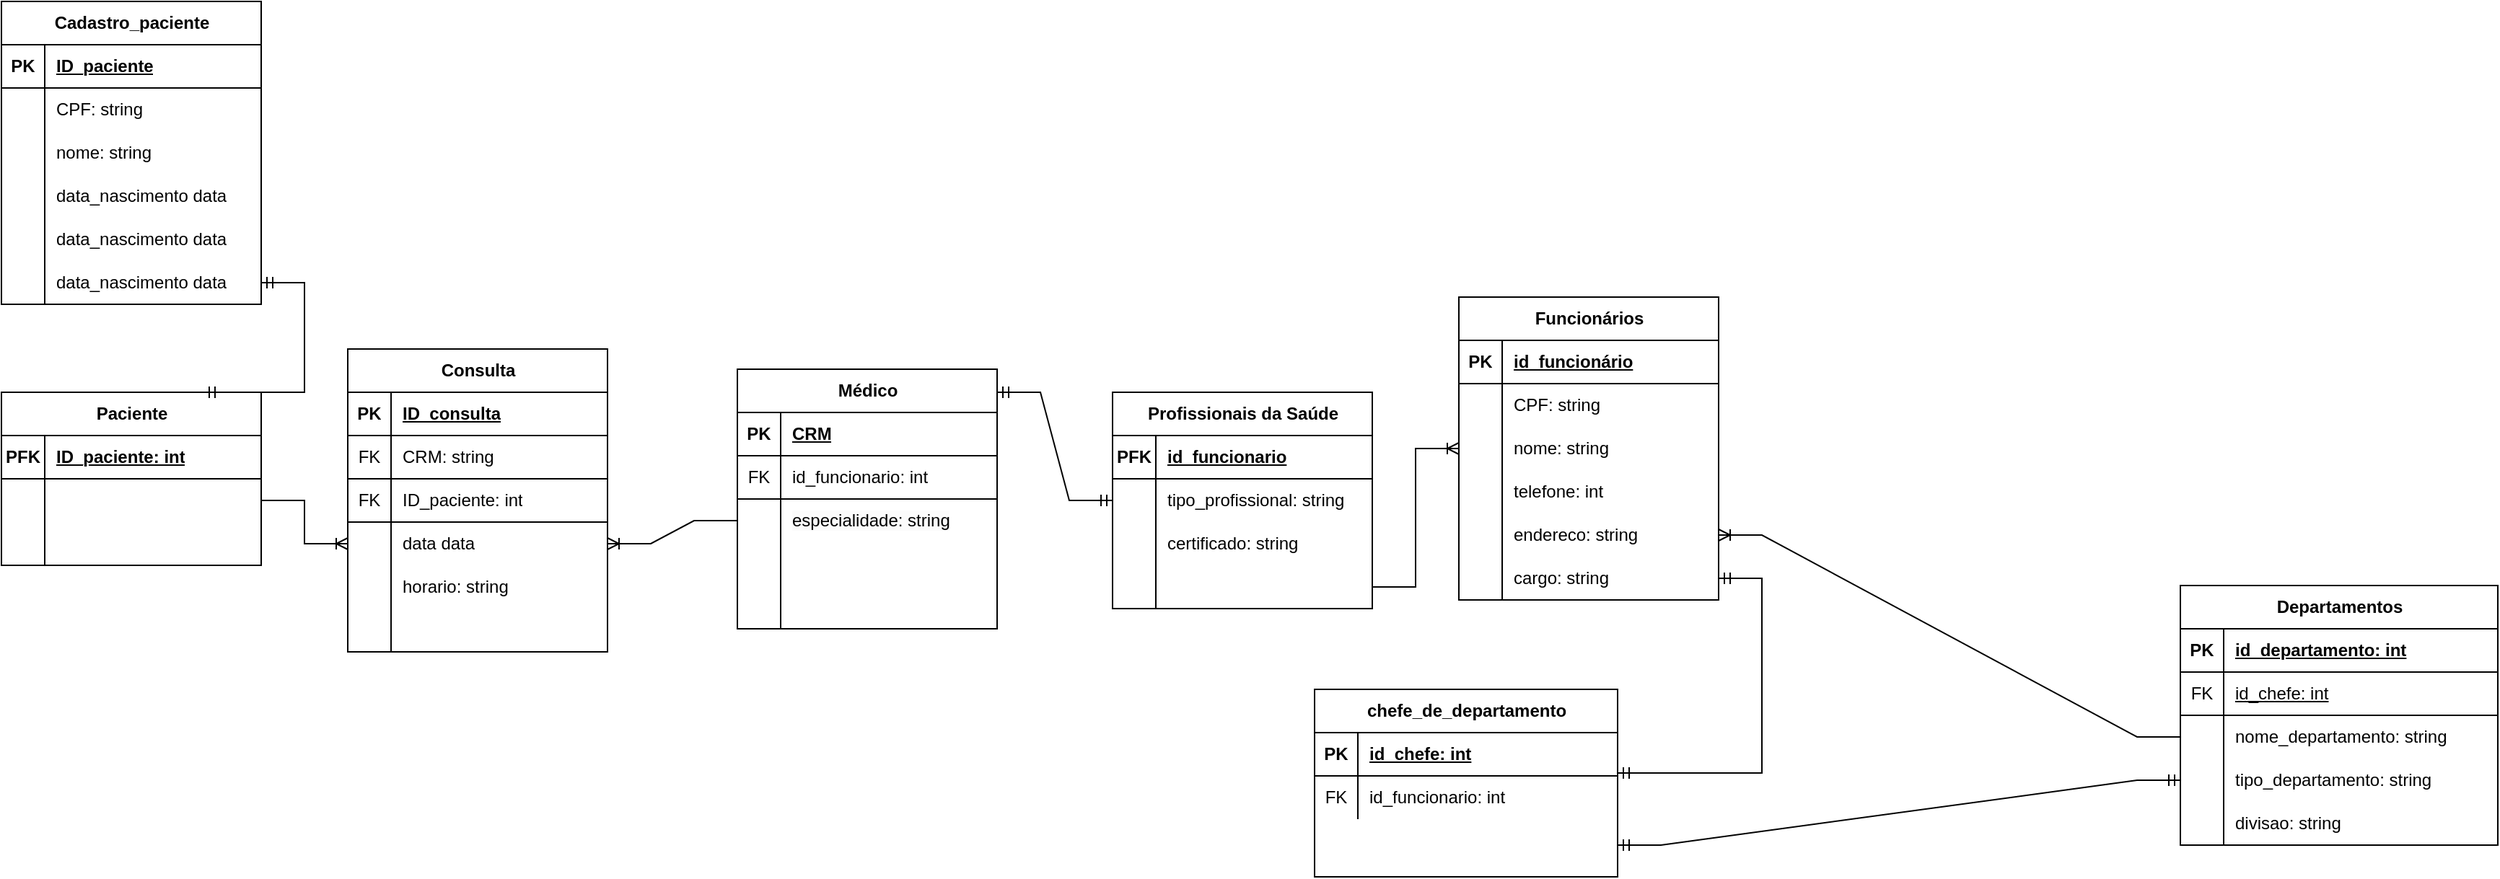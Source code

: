 <mxfile version="21.7.4" type="github">
  <diagram name="Página-1" id="7OFvZM1WlIS2IHxq6__e">
    <mxGraphModel dx="1448" dy="1132" grid="1" gridSize="10" guides="1" tooltips="1" connect="1" arrows="1" fold="1" page="1" pageScale="1" pageWidth="413" pageHeight="291" background="none" math="0" shadow="0">
      <root>
        <mxCell id="0" />
        <mxCell id="1" parent="0" />
        <mxCell id="Okvnmru5uBkP-l-NGOoz-27" value="Departamentos" style="shape=table;startSize=30;container=1;collapsible=1;childLayout=tableLayout;fixedRows=1;rowLines=0;fontStyle=1;align=center;resizeLast=1;html=1;" parent="1" vertex="1">
          <mxGeometry x="1520" y="100" width="220" height="180" as="geometry" />
        </mxCell>
        <mxCell id="Okvnmru5uBkP-l-NGOoz-28" value="" style="shape=tableRow;horizontal=0;startSize=0;swimlaneHead=0;swimlaneBody=0;fillColor=none;collapsible=0;dropTarget=0;points=[[0,0.5],[1,0.5]];portConstraint=eastwest;top=0;left=0;right=0;bottom=1;" parent="Okvnmru5uBkP-l-NGOoz-27" vertex="1">
          <mxGeometry y="30" width="220" height="30" as="geometry" />
        </mxCell>
        <mxCell id="Okvnmru5uBkP-l-NGOoz-29" value="PK" style="shape=partialRectangle;connectable=0;fillColor=none;top=0;left=0;bottom=0;right=0;fontStyle=1;overflow=hidden;whiteSpace=wrap;html=1;" parent="Okvnmru5uBkP-l-NGOoz-28" vertex="1">
          <mxGeometry width="30" height="30" as="geometry">
            <mxRectangle width="30" height="30" as="alternateBounds" />
          </mxGeometry>
        </mxCell>
        <mxCell id="Okvnmru5uBkP-l-NGOoz-30" value="id_departamento: int" style="shape=partialRectangle;connectable=0;fillColor=none;top=0;left=0;bottom=0;right=0;align=left;spacingLeft=6;fontStyle=5;overflow=hidden;whiteSpace=wrap;html=1;" parent="Okvnmru5uBkP-l-NGOoz-28" vertex="1">
          <mxGeometry x="30" width="190" height="30" as="geometry">
            <mxRectangle width="190" height="30" as="alternateBounds" />
          </mxGeometry>
        </mxCell>
        <mxCell id="MMFsZqfFUPwMWoQ4hY2d-32" value="" style="shape=tableRow;horizontal=0;startSize=0;swimlaneHead=0;swimlaneBody=0;fillColor=none;collapsible=0;dropTarget=0;points=[[0,0.5],[1,0.5]];portConstraint=eastwest;top=0;left=0;right=0;bottom=1;" parent="Okvnmru5uBkP-l-NGOoz-27" vertex="1">
          <mxGeometry y="60" width="220" height="30" as="geometry" />
        </mxCell>
        <mxCell id="MMFsZqfFUPwMWoQ4hY2d-33" value="FK" style="shape=partialRectangle;connectable=0;fillColor=none;top=0;left=0;bottom=0;right=0;fontStyle=0;overflow=hidden;whiteSpace=wrap;html=1;" parent="MMFsZqfFUPwMWoQ4hY2d-32" vertex="1">
          <mxGeometry width="30" height="30" as="geometry">
            <mxRectangle width="30" height="30" as="alternateBounds" />
          </mxGeometry>
        </mxCell>
        <mxCell id="MMFsZqfFUPwMWoQ4hY2d-34" value="id_chefe: int" style="shape=partialRectangle;connectable=0;fillColor=none;top=0;left=0;bottom=0;right=0;align=left;spacingLeft=6;fontStyle=4;overflow=hidden;whiteSpace=wrap;html=1;" parent="MMFsZqfFUPwMWoQ4hY2d-32" vertex="1">
          <mxGeometry x="30" width="190" height="30" as="geometry">
            <mxRectangle width="190" height="30" as="alternateBounds" />
          </mxGeometry>
        </mxCell>
        <mxCell id="Okvnmru5uBkP-l-NGOoz-31" value="" style="shape=tableRow;horizontal=0;startSize=0;swimlaneHead=0;swimlaneBody=0;fillColor=none;collapsible=0;dropTarget=0;points=[[0,0.5],[1,0.5]];portConstraint=eastwest;top=0;left=0;right=0;bottom=0;" parent="Okvnmru5uBkP-l-NGOoz-27" vertex="1">
          <mxGeometry y="90" width="220" height="30" as="geometry" />
        </mxCell>
        <mxCell id="Okvnmru5uBkP-l-NGOoz-32" value="" style="shape=partialRectangle;connectable=0;fillColor=none;top=0;left=0;bottom=0;right=0;editable=1;overflow=hidden;whiteSpace=wrap;html=1;" parent="Okvnmru5uBkP-l-NGOoz-31" vertex="1">
          <mxGeometry width="30" height="30" as="geometry">
            <mxRectangle width="30" height="30" as="alternateBounds" />
          </mxGeometry>
        </mxCell>
        <mxCell id="Okvnmru5uBkP-l-NGOoz-33" value="nome_departamento: string" style="shape=partialRectangle;connectable=0;fillColor=none;top=0;left=0;bottom=0;right=0;align=left;spacingLeft=6;overflow=hidden;whiteSpace=wrap;html=1;" parent="Okvnmru5uBkP-l-NGOoz-31" vertex="1">
          <mxGeometry x="30" width="190" height="30" as="geometry">
            <mxRectangle width="190" height="30" as="alternateBounds" />
          </mxGeometry>
        </mxCell>
        <mxCell id="Okvnmru5uBkP-l-NGOoz-34" value="" style="shape=tableRow;horizontal=0;startSize=0;swimlaneHead=0;swimlaneBody=0;fillColor=none;collapsible=0;dropTarget=0;points=[[0,0.5],[1,0.5]];portConstraint=eastwest;top=0;left=0;right=0;bottom=0;" parent="Okvnmru5uBkP-l-NGOoz-27" vertex="1">
          <mxGeometry y="120" width="220" height="30" as="geometry" />
        </mxCell>
        <mxCell id="Okvnmru5uBkP-l-NGOoz-35" value="" style="shape=partialRectangle;connectable=0;fillColor=none;top=0;left=0;bottom=0;right=0;editable=1;overflow=hidden;whiteSpace=wrap;html=1;" parent="Okvnmru5uBkP-l-NGOoz-34" vertex="1">
          <mxGeometry width="30" height="30" as="geometry">
            <mxRectangle width="30" height="30" as="alternateBounds" />
          </mxGeometry>
        </mxCell>
        <mxCell id="Okvnmru5uBkP-l-NGOoz-36" value="tipo_departamento: string" style="shape=partialRectangle;connectable=0;fillColor=none;top=0;left=0;bottom=0;right=0;align=left;spacingLeft=6;overflow=hidden;whiteSpace=wrap;html=1;" parent="Okvnmru5uBkP-l-NGOoz-34" vertex="1">
          <mxGeometry x="30" width="190" height="30" as="geometry">
            <mxRectangle width="190" height="30" as="alternateBounds" />
          </mxGeometry>
        </mxCell>
        <mxCell id="Okvnmru5uBkP-l-NGOoz-37" value="" style="shape=tableRow;horizontal=0;startSize=0;swimlaneHead=0;swimlaneBody=0;fillColor=none;collapsible=0;dropTarget=0;points=[[0,0.5],[1,0.5]];portConstraint=eastwest;top=0;left=0;right=0;bottom=0;" parent="Okvnmru5uBkP-l-NGOoz-27" vertex="1">
          <mxGeometry y="150" width="220" height="30" as="geometry" />
        </mxCell>
        <mxCell id="Okvnmru5uBkP-l-NGOoz-38" value="" style="shape=partialRectangle;connectable=0;fillColor=none;top=0;left=0;bottom=0;right=0;editable=1;overflow=hidden;whiteSpace=wrap;html=1;" parent="Okvnmru5uBkP-l-NGOoz-37" vertex="1">
          <mxGeometry width="30" height="30" as="geometry">
            <mxRectangle width="30" height="30" as="alternateBounds" />
          </mxGeometry>
        </mxCell>
        <mxCell id="Okvnmru5uBkP-l-NGOoz-39" value="divisao: string" style="shape=partialRectangle;connectable=0;fillColor=none;top=0;left=0;bottom=0;right=0;align=left;spacingLeft=6;overflow=hidden;whiteSpace=wrap;html=1;" parent="Okvnmru5uBkP-l-NGOoz-37" vertex="1">
          <mxGeometry x="30" width="190" height="30" as="geometry">
            <mxRectangle width="190" height="30" as="alternateBounds" />
          </mxGeometry>
        </mxCell>
        <mxCell id="Okvnmru5uBkP-l-NGOoz-40" value="Funcionários" style="shape=table;startSize=30;container=1;collapsible=1;childLayout=tableLayout;fixedRows=1;rowLines=0;fontStyle=1;align=center;resizeLast=1;html=1;" parent="1" vertex="1">
          <mxGeometry x="1020" y="-100" width="180" height="210" as="geometry" />
        </mxCell>
        <mxCell id="Okvnmru5uBkP-l-NGOoz-41" value="" style="shape=tableRow;horizontal=0;startSize=0;swimlaneHead=0;swimlaneBody=0;fillColor=none;collapsible=0;dropTarget=0;points=[[0,0.5],[1,0.5]];portConstraint=eastwest;top=0;left=0;right=0;bottom=1;" parent="Okvnmru5uBkP-l-NGOoz-40" vertex="1">
          <mxGeometry y="30" width="180" height="30" as="geometry" />
        </mxCell>
        <mxCell id="Okvnmru5uBkP-l-NGOoz-42" value="PK" style="shape=partialRectangle;connectable=0;fillColor=none;top=0;left=0;bottom=0;right=0;fontStyle=1;overflow=hidden;whiteSpace=wrap;html=1;" parent="Okvnmru5uBkP-l-NGOoz-41" vertex="1">
          <mxGeometry width="30" height="30" as="geometry">
            <mxRectangle width="30" height="30" as="alternateBounds" />
          </mxGeometry>
        </mxCell>
        <mxCell id="Okvnmru5uBkP-l-NGOoz-43" value="id_funcionário" style="shape=partialRectangle;connectable=0;fillColor=none;top=0;left=0;bottom=0;right=0;align=left;spacingLeft=6;fontStyle=5;overflow=hidden;whiteSpace=wrap;html=1;" parent="Okvnmru5uBkP-l-NGOoz-41" vertex="1">
          <mxGeometry x="30" width="150" height="30" as="geometry">
            <mxRectangle width="150" height="30" as="alternateBounds" />
          </mxGeometry>
        </mxCell>
        <mxCell id="Okvnmru5uBkP-l-NGOoz-44" value="" style="shape=tableRow;horizontal=0;startSize=0;swimlaneHead=0;swimlaneBody=0;fillColor=none;collapsible=0;dropTarget=0;points=[[0,0.5],[1,0.5]];portConstraint=eastwest;top=0;left=0;right=0;bottom=0;" parent="Okvnmru5uBkP-l-NGOoz-40" vertex="1">
          <mxGeometry y="60" width="180" height="30" as="geometry" />
        </mxCell>
        <mxCell id="Okvnmru5uBkP-l-NGOoz-45" value="" style="shape=partialRectangle;connectable=0;fillColor=none;top=0;left=0;bottom=0;right=0;editable=1;overflow=hidden;whiteSpace=wrap;html=1;" parent="Okvnmru5uBkP-l-NGOoz-44" vertex="1">
          <mxGeometry width="30" height="30" as="geometry">
            <mxRectangle width="30" height="30" as="alternateBounds" />
          </mxGeometry>
        </mxCell>
        <mxCell id="Okvnmru5uBkP-l-NGOoz-46" value="CPF: string" style="shape=partialRectangle;connectable=0;fillColor=none;top=0;left=0;bottom=0;right=0;align=left;spacingLeft=6;overflow=hidden;whiteSpace=wrap;html=1;" parent="Okvnmru5uBkP-l-NGOoz-44" vertex="1">
          <mxGeometry x="30" width="150" height="30" as="geometry">
            <mxRectangle width="150" height="30" as="alternateBounds" />
          </mxGeometry>
        </mxCell>
        <mxCell id="Okvnmru5uBkP-l-NGOoz-47" value="" style="shape=tableRow;horizontal=0;startSize=0;swimlaneHead=0;swimlaneBody=0;fillColor=none;collapsible=0;dropTarget=0;points=[[0,0.5],[1,0.5]];portConstraint=eastwest;top=0;left=0;right=0;bottom=0;" parent="Okvnmru5uBkP-l-NGOoz-40" vertex="1">
          <mxGeometry y="90" width="180" height="30" as="geometry" />
        </mxCell>
        <mxCell id="Okvnmru5uBkP-l-NGOoz-48" value="" style="shape=partialRectangle;connectable=0;fillColor=none;top=0;left=0;bottom=0;right=0;editable=1;overflow=hidden;whiteSpace=wrap;html=1;" parent="Okvnmru5uBkP-l-NGOoz-47" vertex="1">
          <mxGeometry width="30" height="30" as="geometry">
            <mxRectangle width="30" height="30" as="alternateBounds" />
          </mxGeometry>
        </mxCell>
        <mxCell id="Okvnmru5uBkP-l-NGOoz-49" value="nome: string" style="shape=partialRectangle;connectable=0;fillColor=none;top=0;left=0;bottom=0;right=0;align=left;spacingLeft=6;overflow=hidden;whiteSpace=wrap;html=1;" parent="Okvnmru5uBkP-l-NGOoz-47" vertex="1">
          <mxGeometry x="30" width="150" height="30" as="geometry">
            <mxRectangle width="150" height="30" as="alternateBounds" />
          </mxGeometry>
        </mxCell>
        <mxCell id="jUIVBRo2tumYgO1bz5zx-79" value="" style="shape=tableRow;horizontal=0;startSize=0;swimlaneHead=0;swimlaneBody=0;fillColor=none;collapsible=0;dropTarget=0;points=[[0,0.5],[1,0.5]];portConstraint=eastwest;top=0;left=0;right=0;bottom=0;" parent="Okvnmru5uBkP-l-NGOoz-40" vertex="1">
          <mxGeometry y="120" width="180" height="30" as="geometry" />
        </mxCell>
        <mxCell id="jUIVBRo2tumYgO1bz5zx-80" value="" style="shape=partialRectangle;connectable=0;fillColor=none;top=0;left=0;bottom=0;right=0;editable=1;overflow=hidden;whiteSpace=wrap;html=1;" parent="jUIVBRo2tumYgO1bz5zx-79" vertex="1">
          <mxGeometry width="30" height="30" as="geometry">
            <mxRectangle width="30" height="30" as="alternateBounds" />
          </mxGeometry>
        </mxCell>
        <mxCell id="jUIVBRo2tumYgO1bz5zx-81" value="telefone: int" style="shape=partialRectangle;connectable=0;fillColor=none;top=0;left=0;bottom=0;right=0;align=left;spacingLeft=6;overflow=hidden;whiteSpace=wrap;html=1;" parent="jUIVBRo2tumYgO1bz5zx-79" vertex="1">
          <mxGeometry x="30" width="150" height="30" as="geometry">
            <mxRectangle width="150" height="30" as="alternateBounds" />
          </mxGeometry>
        </mxCell>
        <mxCell id="ejZzEl2xaXtdEWLZUNTF-47" value="" style="shape=tableRow;horizontal=0;startSize=0;swimlaneHead=0;swimlaneBody=0;fillColor=none;collapsible=0;dropTarget=0;points=[[0,0.5],[1,0.5]];portConstraint=eastwest;top=0;left=0;right=0;bottom=0;" parent="Okvnmru5uBkP-l-NGOoz-40" vertex="1">
          <mxGeometry y="150" width="180" height="30" as="geometry" />
        </mxCell>
        <mxCell id="ejZzEl2xaXtdEWLZUNTF-48" value="" style="shape=partialRectangle;connectable=0;fillColor=none;top=0;left=0;bottom=0;right=0;editable=1;overflow=hidden;whiteSpace=wrap;html=1;" parent="ejZzEl2xaXtdEWLZUNTF-47" vertex="1">
          <mxGeometry width="30" height="30" as="geometry">
            <mxRectangle width="30" height="30" as="alternateBounds" />
          </mxGeometry>
        </mxCell>
        <mxCell id="ejZzEl2xaXtdEWLZUNTF-49" value="endereco: string" style="shape=partialRectangle;connectable=0;fillColor=none;top=0;left=0;bottom=0;right=0;align=left;spacingLeft=6;overflow=hidden;whiteSpace=wrap;html=1;" parent="ejZzEl2xaXtdEWLZUNTF-47" vertex="1">
          <mxGeometry x="30" width="150" height="30" as="geometry">
            <mxRectangle width="150" height="30" as="alternateBounds" />
          </mxGeometry>
        </mxCell>
        <mxCell id="Okvnmru5uBkP-l-NGOoz-50" value="" style="shape=tableRow;horizontal=0;startSize=0;swimlaneHead=0;swimlaneBody=0;fillColor=none;collapsible=0;dropTarget=0;points=[[0,0.5],[1,0.5]];portConstraint=eastwest;top=0;left=0;right=0;bottom=0;" parent="Okvnmru5uBkP-l-NGOoz-40" vertex="1">
          <mxGeometry y="180" width="180" height="30" as="geometry" />
        </mxCell>
        <mxCell id="Okvnmru5uBkP-l-NGOoz-51" value="" style="shape=partialRectangle;connectable=0;fillColor=none;top=0;left=0;bottom=0;right=0;editable=1;overflow=hidden;whiteSpace=wrap;html=1;" parent="Okvnmru5uBkP-l-NGOoz-50" vertex="1">
          <mxGeometry width="30" height="30" as="geometry">
            <mxRectangle width="30" height="30" as="alternateBounds" />
          </mxGeometry>
        </mxCell>
        <mxCell id="Okvnmru5uBkP-l-NGOoz-52" value="cargo: string" style="shape=partialRectangle;connectable=0;fillColor=none;top=0;left=0;bottom=0;right=0;align=left;spacingLeft=6;overflow=hidden;whiteSpace=wrap;html=1;" parent="Okvnmru5uBkP-l-NGOoz-50" vertex="1">
          <mxGeometry x="30" width="150" height="30" as="geometry">
            <mxRectangle width="150" height="30" as="alternateBounds" />
          </mxGeometry>
        </mxCell>
        <mxCell id="Okvnmru5uBkP-l-NGOoz-92" value="Paciente" style="shape=table;startSize=30;container=1;collapsible=1;childLayout=tableLayout;fixedRows=1;rowLines=0;fontStyle=1;align=center;resizeLast=1;html=1;" parent="1" vertex="1">
          <mxGeometry x="10" y="-34" width="180" height="120" as="geometry" />
        </mxCell>
        <mxCell id="Okvnmru5uBkP-l-NGOoz-93" value="" style="shape=tableRow;horizontal=0;startSize=0;swimlaneHead=0;swimlaneBody=0;fillColor=none;collapsible=0;dropTarget=0;points=[[0,0.5],[1,0.5]];portConstraint=eastwest;top=0;left=0;right=0;bottom=1;" parent="Okvnmru5uBkP-l-NGOoz-92" vertex="1">
          <mxGeometry y="30" width="180" height="30" as="geometry" />
        </mxCell>
        <mxCell id="Okvnmru5uBkP-l-NGOoz-94" value="PFK" style="shape=partialRectangle;connectable=0;fillColor=none;top=0;left=0;bottom=0;right=0;fontStyle=1;overflow=hidden;whiteSpace=wrap;html=1;" parent="Okvnmru5uBkP-l-NGOoz-93" vertex="1">
          <mxGeometry width="30" height="30" as="geometry">
            <mxRectangle width="30" height="30" as="alternateBounds" />
          </mxGeometry>
        </mxCell>
        <mxCell id="Okvnmru5uBkP-l-NGOoz-95" value="ID_paciente: int" style="shape=partialRectangle;connectable=0;fillColor=none;top=0;left=0;bottom=0;right=0;align=left;spacingLeft=6;fontStyle=5;overflow=hidden;whiteSpace=wrap;html=1;" parent="Okvnmru5uBkP-l-NGOoz-93" vertex="1">
          <mxGeometry x="30" width="150" height="30" as="geometry">
            <mxRectangle width="150" height="30" as="alternateBounds" />
          </mxGeometry>
        </mxCell>
        <mxCell id="Okvnmru5uBkP-l-NGOoz-96" value="" style="shape=tableRow;horizontal=0;startSize=0;swimlaneHead=0;swimlaneBody=0;fillColor=none;collapsible=0;dropTarget=0;points=[[0,0.5],[1,0.5]];portConstraint=eastwest;top=0;left=0;right=0;bottom=0;" parent="Okvnmru5uBkP-l-NGOoz-92" vertex="1">
          <mxGeometry y="60" width="180" height="30" as="geometry" />
        </mxCell>
        <mxCell id="Okvnmru5uBkP-l-NGOoz-97" value="" style="shape=partialRectangle;connectable=0;fillColor=none;top=0;left=0;bottom=0;right=0;editable=1;overflow=hidden;whiteSpace=wrap;html=1;" parent="Okvnmru5uBkP-l-NGOoz-96" vertex="1">
          <mxGeometry width="30" height="30" as="geometry">
            <mxRectangle width="30" height="30" as="alternateBounds" />
          </mxGeometry>
        </mxCell>
        <mxCell id="Okvnmru5uBkP-l-NGOoz-98" value="" style="shape=partialRectangle;connectable=0;fillColor=none;top=0;left=0;bottom=0;right=0;align=left;spacingLeft=6;overflow=hidden;whiteSpace=wrap;html=1;" parent="Okvnmru5uBkP-l-NGOoz-96" vertex="1">
          <mxGeometry x="30" width="150" height="30" as="geometry">
            <mxRectangle width="150" height="30" as="alternateBounds" />
          </mxGeometry>
        </mxCell>
        <mxCell id="Okvnmru5uBkP-l-NGOoz-99" value="" style="shape=tableRow;horizontal=0;startSize=0;swimlaneHead=0;swimlaneBody=0;fillColor=none;collapsible=0;dropTarget=0;points=[[0,0.5],[1,0.5]];portConstraint=eastwest;top=0;left=0;right=0;bottom=0;" parent="Okvnmru5uBkP-l-NGOoz-92" vertex="1">
          <mxGeometry y="90" width="180" height="30" as="geometry" />
        </mxCell>
        <mxCell id="Okvnmru5uBkP-l-NGOoz-100" value="" style="shape=partialRectangle;connectable=0;fillColor=none;top=0;left=0;bottom=0;right=0;editable=1;overflow=hidden;whiteSpace=wrap;html=1;" parent="Okvnmru5uBkP-l-NGOoz-99" vertex="1">
          <mxGeometry width="30" height="30" as="geometry">
            <mxRectangle width="30" height="30" as="alternateBounds" />
          </mxGeometry>
        </mxCell>
        <mxCell id="Okvnmru5uBkP-l-NGOoz-101" value="" style="shape=partialRectangle;connectable=0;fillColor=none;top=0;left=0;bottom=0;right=0;align=left;spacingLeft=6;overflow=hidden;whiteSpace=wrap;html=1;" parent="Okvnmru5uBkP-l-NGOoz-99" vertex="1">
          <mxGeometry x="30" width="150" height="30" as="geometry">
            <mxRectangle width="150" height="30" as="alternateBounds" />
          </mxGeometry>
        </mxCell>
        <mxCell id="Okvnmru5uBkP-l-NGOoz-105" value="Consulta" style="shape=table;startSize=30;container=1;collapsible=1;childLayout=tableLayout;fixedRows=1;rowLines=0;fontStyle=1;align=center;resizeLast=1;html=1;" parent="1" vertex="1">
          <mxGeometry x="250" y="-64" width="180" height="210" as="geometry" />
        </mxCell>
        <mxCell id="Okvnmru5uBkP-l-NGOoz-106" value="" style="shape=tableRow;horizontal=0;startSize=0;swimlaneHead=0;swimlaneBody=0;fillColor=none;collapsible=0;dropTarget=0;points=[[0,0.5],[1,0.5]];portConstraint=eastwest;top=0;left=0;right=0;bottom=1;" parent="Okvnmru5uBkP-l-NGOoz-105" vertex="1">
          <mxGeometry y="30" width="180" height="30" as="geometry" />
        </mxCell>
        <mxCell id="Okvnmru5uBkP-l-NGOoz-107" value="PK" style="shape=partialRectangle;connectable=0;fillColor=none;top=0;left=0;bottom=0;right=0;fontStyle=1;overflow=hidden;whiteSpace=wrap;html=1;" parent="Okvnmru5uBkP-l-NGOoz-106" vertex="1">
          <mxGeometry width="30" height="30" as="geometry">
            <mxRectangle width="30" height="30" as="alternateBounds" />
          </mxGeometry>
        </mxCell>
        <mxCell id="Okvnmru5uBkP-l-NGOoz-108" value="ID_consulta" style="shape=partialRectangle;connectable=0;fillColor=none;top=0;left=0;bottom=0;right=0;align=left;spacingLeft=6;fontStyle=5;overflow=hidden;whiteSpace=wrap;html=1;" parent="Okvnmru5uBkP-l-NGOoz-106" vertex="1">
          <mxGeometry x="30" width="150" height="30" as="geometry">
            <mxRectangle width="150" height="30" as="alternateBounds" />
          </mxGeometry>
        </mxCell>
        <mxCell id="jUIVBRo2tumYgO1bz5zx-29" value="" style="shape=tableRow;horizontal=0;startSize=0;swimlaneHead=0;swimlaneBody=0;fillColor=none;collapsible=0;dropTarget=0;points=[[0,0.5],[1,0.5]];portConstraint=eastwest;top=0;left=0;right=0;bottom=1;" parent="Okvnmru5uBkP-l-NGOoz-105" vertex="1">
          <mxGeometry y="60" width="180" height="30" as="geometry" />
        </mxCell>
        <mxCell id="jUIVBRo2tumYgO1bz5zx-30" value="FK" style="shape=partialRectangle;connectable=0;fillColor=none;top=0;left=0;bottom=0;right=0;fontStyle=0;overflow=hidden;whiteSpace=wrap;html=1;" parent="jUIVBRo2tumYgO1bz5zx-29" vertex="1">
          <mxGeometry width="30" height="30" as="geometry">
            <mxRectangle width="30" height="30" as="alternateBounds" />
          </mxGeometry>
        </mxCell>
        <mxCell id="jUIVBRo2tumYgO1bz5zx-31" value="CRM: string" style="shape=partialRectangle;connectable=0;fillColor=none;top=0;left=0;bottom=0;right=0;align=left;spacingLeft=6;fontStyle=0;overflow=hidden;whiteSpace=wrap;html=1;" parent="jUIVBRo2tumYgO1bz5zx-29" vertex="1">
          <mxGeometry x="30" width="150" height="30" as="geometry">
            <mxRectangle width="150" height="30" as="alternateBounds" />
          </mxGeometry>
        </mxCell>
        <mxCell id="jUIVBRo2tumYgO1bz5zx-32" value="" style="shape=tableRow;horizontal=0;startSize=0;swimlaneHead=0;swimlaneBody=0;fillColor=none;collapsible=0;dropTarget=0;points=[[0,0.5],[1,0.5]];portConstraint=eastwest;top=0;left=0;right=0;bottom=1;" parent="Okvnmru5uBkP-l-NGOoz-105" vertex="1">
          <mxGeometry y="90" width="180" height="30" as="geometry" />
        </mxCell>
        <mxCell id="jUIVBRo2tumYgO1bz5zx-33" value="FK" style="shape=partialRectangle;connectable=0;fillColor=none;top=0;left=0;bottom=0;right=0;fontStyle=0;overflow=hidden;whiteSpace=wrap;html=1;" parent="jUIVBRo2tumYgO1bz5zx-32" vertex="1">
          <mxGeometry width="30" height="30" as="geometry">
            <mxRectangle width="30" height="30" as="alternateBounds" />
          </mxGeometry>
        </mxCell>
        <mxCell id="jUIVBRo2tumYgO1bz5zx-34" value="ID_paciente: int" style="shape=partialRectangle;connectable=0;fillColor=none;top=0;left=0;bottom=0;right=0;align=left;spacingLeft=6;fontStyle=0;overflow=hidden;whiteSpace=wrap;html=1;" parent="jUIVBRo2tumYgO1bz5zx-32" vertex="1">
          <mxGeometry x="30" width="150" height="30" as="geometry">
            <mxRectangle width="150" height="30" as="alternateBounds" />
          </mxGeometry>
        </mxCell>
        <mxCell id="Okvnmru5uBkP-l-NGOoz-109" value="" style="shape=tableRow;horizontal=0;startSize=0;swimlaneHead=0;swimlaneBody=0;fillColor=none;collapsible=0;dropTarget=0;points=[[0,0.5],[1,0.5]];portConstraint=eastwest;top=0;left=0;right=0;bottom=0;" parent="Okvnmru5uBkP-l-NGOoz-105" vertex="1">
          <mxGeometry y="120" width="180" height="30" as="geometry" />
        </mxCell>
        <mxCell id="Okvnmru5uBkP-l-NGOoz-110" value="" style="shape=partialRectangle;connectable=0;fillColor=none;top=0;left=0;bottom=0;right=0;editable=1;overflow=hidden;whiteSpace=wrap;html=1;" parent="Okvnmru5uBkP-l-NGOoz-109" vertex="1">
          <mxGeometry width="30" height="30" as="geometry">
            <mxRectangle width="30" height="30" as="alternateBounds" />
          </mxGeometry>
        </mxCell>
        <mxCell id="Okvnmru5uBkP-l-NGOoz-111" value="data data" style="shape=partialRectangle;connectable=0;fillColor=none;top=0;left=0;bottom=0;right=0;align=left;spacingLeft=6;overflow=hidden;whiteSpace=wrap;html=1;" parent="Okvnmru5uBkP-l-NGOoz-109" vertex="1">
          <mxGeometry x="30" width="150" height="30" as="geometry">
            <mxRectangle width="150" height="30" as="alternateBounds" />
          </mxGeometry>
        </mxCell>
        <mxCell id="Okvnmru5uBkP-l-NGOoz-112" value="" style="shape=tableRow;horizontal=0;startSize=0;swimlaneHead=0;swimlaneBody=0;fillColor=none;collapsible=0;dropTarget=0;points=[[0,0.5],[1,0.5]];portConstraint=eastwest;top=0;left=0;right=0;bottom=0;" parent="Okvnmru5uBkP-l-NGOoz-105" vertex="1">
          <mxGeometry y="150" width="180" height="30" as="geometry" />
        </mxCell>
        <mxCell id="Okvnmru5uBkP-l-NGOoz-113" value="" style="shape=partialRectangle;connectable=0;fillColor=none;top=0;left=0;bottom=0;right=0;editable=1;overflow=hidden;whiteSpace=wrap;html=1;" parent="Okvnmru5uBkP-l-NGOoz-112" vertex="1">
          <mxGeometry width="30" height="30" as="geometry">
            <mxRectangle width="30" height="30" as="alternateBounds" />
          </mxGeometry>
        </mxCell>
        <mxCell id="Okvnmru5uBkP-l-NGOoz-114" value="horario: string" style="shape=partialRectangle;connectable=0;fillColor=none;top=0;left=0;bottom=0;right=0;align=left;spacingLeft=6;overflow=hidden;whiteSpace=wrap;html=1;" parent="Okvnmru5uBkP-l-NGOoz-112" vertex="1">
          <mxGeometry x="30" width="150" height="30" as="geometry">
            <mxRectangle width="150" height="30" as="alternateBounds" />
          </mxGeometry>
        </mxCell>
        <mxCell id="Okvnmru5uBkP-l-NGOoz-115" value="" style="shape=tableRow;horizontal=0;startSize=0;swimlaneHead=0;swimlaneBody=0;fillColor=none;collapsible=0;dropTarget=0;points=[[0,0.5],[1,0.5]];portConstraint=eastwest;top=0;left=0;right=0;bottom=0;" parent="Okvnmru5uBkP-l-NGOoz-105" vertex="1">
          <mxGeometry y="180" width="180" height="30" as="geometry" />
        </mxCell>
        <mxCell id="Okvnmru5uBkP-l-NGOoz-116" value="" style="shape=partialRectangle;connectable=0;fillColor=none;top=0;left=0;bottom=0;right=0;editable=1;overflow=hidden;whiteSpace=wrap;html=1;" parent="Okvnmru5uBkP-l-NGOoz-115" vertex="1">
          <mxGeometry width="30" height="30" as="geometry">
            <mxRectangle width="30" height="30" as="alternateBounds" />
          </mxGeometry>
        </mxCell>
        <mxCell id="Okvnmru5uBkP-l-NGOoz-117" value="" style="shape=partialRectangle;connectable=0;fillColor=none;top=0;left=0;bottom=0;right=0;align=left;spacingLeft=6;overflow=hidden;whiteSpace=wrap;html=1;" parent="Okvnmru5uBkP-l-NGOoz-115" vertex="1">
          <mxGeometry x="30" width="150" height="30" as="geometry">
            <mxRectangle width="150" height="30" as="alternateBounds" />
          </mxGeometry>
        </mxCell>
        <mxCell id="jUIVBRo2tumYgO1bz5zx-1" value="Médico" style="shape=table;startSize=30;container=1;collapsible=1;childLayout=tableLayout;fixedRows=1;rowLines=0;fontStyle=1;align=center;resizeLast=1;html=1;" parent="1" vertex="1">
          <mxGeometry x="520" y="-50" width="180" height="180" as="geometry" />
        </mxCell>
        <mxCell id="jUIVBRo2tumYgO1bz5zx-2" value="" style="shape=tableRow;horizontal=0;startSize=0;swimlaneHead=0;swimlaneBody=0;fillColor=none;collapsible=0;dropTarget=0;points=[[0,0.5],[1,0.5]];portConstraint=eastwest;top=0;left=0;right=0;bottom=1;" parent="jUIVBRo2tumYgO1bz5zx-1" vertex="1">
          <mxGeometry y="30" width="180" height="30" as="geometry" />
        </mxCell>
        <mxCell id="jUIVBRo2tumYgO1bz5zx-3" value="PK" style="shape=partialRectangle;connectable=0;fillColor=none;top=0;left=0;bottom=0;right=0;fontStyle=1;overflow=hidden;whiteSpace=wrap;html=1;" parent="jUIVBRo2tumYgO1bz5zx-2" vertex="1">
          <mxGeometry width="30" height="30" as="geometry">
            <mxRectangle width="30" height="30" as="alternateBounds" />
          </mxGeometry>
        </mxCell>
        <mxCell id="jUIVBRo2tumYgO1bz5zx-4" value="CRM" style="shape=partialRectangle;connectable=0;fillColor=none;top=0;left=0;bottom=0;right=0;align=left;spacingLeft=6;fontStyle=5;overflow=hidden;whiteSpace=wrap;html=1;" parent="jUIVBRo2tumYgO1bz5zx-2" vertex="1">
          <mxGeometry x="30" width="150" height="30" as="geometry">
            <mxRectangle width="150" height="30" as="alternateBounds" />
          </mxGeometry>
        </mxCell>
        <mxCell id="ejZzEl2xaXtdEWLZUNTF-40" value="" style="shape=tableRow;horizontal=0;startSize=0;swimlaneHead=0;swimlaneBody=0;fillColor=none;collapsible=0;dropTarget=0;points=[[0,0.5],[1,0.5]];portConstraint=eastwest;top=0;left=0;right=0;bottom=1;" parent="jUIVBRo2tumYgO1bz5zx-1" vertex="1">
          <mxGeometry y="60" width="180" height="30" as="geometry" />
        </mxCell>
        <mxCell id="ejZzEl2xaXtdEWLZUNTF-41" value="FK" style="shape=partialRectangle;connectable=0;fillColor=none;top=0;left=0;bottom=0;right=0;fontStyle=0;overflow=hidden;whiteSpace=wrap;html=1;" parent="ejZzEl2xaXtdEWLZUNTF-40" vertex="1">
          <mxGeometry width="30" height="30" as="geometry">
            <mxRectangle width="30" height="30" as="alternateBounds" />
          </mxGeometry>
        </mxCell>
        <mxCell id="ejZzEl2xaXtdEWLZUNTF-42" value="id_funcionario: int" style="shape=partialRectangle;connectable=0;fillColor=none;top=0;left=0;bottom=0;right=0;align=left;spacingLeft=6;fontStyle=0;overflow=hidden;whiteSpace=wrap;html=1;" parent="ejZzEl2xaXtdEWLZUNTF-40" vertex="1">
          <mxGeometry x="30" width="150" height="30" as="geometry">
            <mxRectangle width="150" height="30" as="alternateBounds" />
          </mxGeometry>
        </mxCell>
        <mxCell id="jUIVBRo2tumYgO1bz5zx-5" value="" style="shape=tableRow;horizontal=0;startSize=0;swimlaneHead=0;swimlaneBody=0;fillColor=none;collapsible=0;dropTarget=0;points=[[0,0.5],[1,0.5]];portConstraint=eastwest;top=0;left=0;right=0;bottom=0;" parent="jUIVBRo2tumYgO1bz5zx-1" vertex="1">
          <mxGeometry y="90" width="180" height="30" as="geometry" />
        </mxCell>
        <mxCell id="jUIVBRo2tumYgO1bz5zx-6" value="" style="shape=partialRectangle;connectable=0;fillColor=none;top=0;left=0;bottom=0;right=0;editable=1;overflow=hidden;whiteSpace=wrap;html=1;" parent="jUIVBRo2tumYgO1bz5zx-5" vertex="1">
          <mxGeometry width="30" height="30" as="geometry">
            <mxRectangle width="30" height="30" as="alternateBounds" />
          </mxGeometry>
        </mxCell>
        <mxCell id="jUIVBRo2tumYgO1bz5zx-7" value="&lt;span style=&quot;color: rgb(0, 0, 0); font-family: Helvetica; font-size: 12px; font-style: normal; font-variant-ligatures: normal; font-variant-caps: normal; font-weight: 400; letter-spacing: normal; orphans: 2; text-align: left; text-indent: 0px; text-transform: none; widows: 2; word-spacing: 0px; -webkit-text-stroke-width: 0px; background-color: rgb(251, 251, 251); text-decoration-thickness: initial; text-decoration-style: initial; text-decoration-color: initial; float: none; display: inline !important;&quot;&gt;especialidade: string&lt;/span&gt;" style="shape=partialRectangle;connectable=0;fillColor=none;top=0;left=0;bottom=0;right=0;align=left;spacingLeft=6;overflow=hidden;whiteSpace=wrap;html=1;" parent="jUIVBRo2tumYgO1bz5zx-5" vertex="1">
          <mxGeometry x="30" width="150" height="30" as="geometry">
            <mxRectangle width="150" height="30" as="alternateBounds" />
          </mxGeometry>
        </mxCell>
        <mxCell id="jUIVBRo2tumYgO1bz5zx-42" value="" style="shape=tableRow;horizontal=0;startSize=0;swimlaneHead=0;swimlaneBody=0;fillColor=none;collapsible=0;dropTarget=0;points=[[0,0.5],[1,0.5]];portConstraint=eastwest;top=0;left=0;right=0;bottom=0;" parent="jUIVBRo2tumYgO1bz5zx-1" vertex="1">
          <mxGeometry y="120" width="180" height="30" as="geometry" />
        </mxCell>
        <mxCell id="jUIVBRo2tumYgO1bz5zx-43" value="" style="shape=partialRectangle;connectable=0;fillColor=none;top=0;left=0;bottom=0;right=0;editable=1;overflow=hidden;whiteSpace=wrap;html=1;" parent="jUIVBRo2tumYgO1bz5zx-42" vertex="1">
          <mxGeometry width="30" height="30" as="geometry">
            <mxRectangle width="30" height="30" as="alternateBounds" />
          </mxGeometry>
        </mxCell>
        <mxCell id="jUIVBRo2tumYgO1bz5zx-44" value="" style="shape=partialRectangle;connectable=0;fillColor=none;top=0;left=0;bottom=0;right=0;align=left;spacingLeft=6;overflow=hidden;whiteSpace=wrap;html=1;" parent="jUIVBRo2tumYgO1bz5zx-42" vertex="1">
          <mxGeometry x="30" width="150" height="30" as="geometry">
            <mxRectangle width="150" height="30" as="alternateBounds" />
          </mxGeometry>
        </mxCell>
        <mxCell id="jUIVBRo2tumYgO1bz5zx-45" value="" style="shape=tableRow;horizontal=0;startSize=0;swimlaneHead=0;swimlaneBody=0;fillColor=none;collapsible=0;dropTarget=0;points=[[0,0.5],[1,0.5]];portConstraint=eastwest;top=0;left=0;right=0;bottom=0;" parent="jUIVBRo2tumYgO1bz5zx-1" vertex="1">
          <mxGeometry y="150" width="180" height="30" as="geometry" />
        </mxCell>
        <mxCell id="jUIVBRo2tumYgO1bz5zx-46" value="" style="shape=partialRectangle;connectable=0;fillColor=none;top=0;left=0;bottom=0;right=0;editable=1;overflow=hidden;whiteSpace=wrap;html=1;" parent="jUIVBRo2tumYgO1bz5zx-45" vertex="1">
          <mxGeometry width="30" height="30" as="geometry">
            <mxRectangle width="30" height="30" as="alternateBounds" />
          </mxGeometry>
        </mxCell>
        <mxCell id="jUIVBRo2tumYgO1bz5zx-47" value="" style="shape=partialRectangle;connectable=0;fillColor=none;top=0;left=0;bottom=0;right=0;align=left;spacingLeft=6;overflow=hidden;whiteSpace=wrap;html=1;" parent="jUIVBRo2tumYgO1bz5zx-45" vertex="1">
          <mxGeometry x="30" width="150" height="30" as="geometry">
            <mxRectangle width="150" height="30" as="alternateBounds" />
          </mxGeometry>
        </mxCell>
        <mxCell id="jUIVBRo2tumYgO1bz5zx-27" value="" style="edgeStyle=entityRelationEdgeStyle;fontSize=12;html=1;endArrow=ERoneToMany;rounded=0;entryX=0;entryY=0.5;entryDx=0;entryDy=0;exitX=1;exitY=0.5;exitDx=0;exitDy=0;" parent="1" source="Okvnmru5uBkP-l-NGOoz-96" target="Okvnmru5uBkP-l-NGOoz-109" edge="1">
          <mxGeometry width="100" height="100" relative="1" as="geometry">
            <mxPoint x="740" y="270" as="sourcePoint" />
            <mxPoint x="840" y="170" as="targetPoint" />
          </mxGeometry>
        </mxCell>
        <mxCell id="jUIVBRo2tumYgO1bz5zx-28" value="" style="edgeStyle=entityRelationEdgeStyle;fontSize=12;html=1;endArrow=ERoneToMany;rounded=0;entryX=1;entryY=0.5;entryDx=0;entryDy=0;exitX=0;exitY=0.5;exitDx=0;exitDy=0;" parent="1" source="jUIVBRo2tumYgO1bz5zx-5" target="Okvnmru5uBkP-l-NGOoz-109" edge="1">
          <mxGeometry width="100" height="100" relative="1" as="geometry">
            <mxPoint x="520" y="85.0" as="sourcePoint" />
            <mxPoint x="840" y="170" as="targetPoint" />
          </mxGeometry>
        </mxCell>
        <mxCell id="jUIVBRo2tumYgO1bz5zx-62" value="" style="edgeStyle=entityRelationEdgeStyle;fontSize=12;html=1;endArrow=ERoneToMany;rounded=0;entryX=1;entryY=0.5;entryDx=0;entryDy=0;exitX=0;exitY=0.5;exitDx=0;exitDy=0;" parent="1" source="Okvnmru5uBkP-l-NGOoz-31" target="ejZzEl2xaXtdEWLZUNTF-47" edge="1">
          <mxGeometry width="100" height="100" relative="1" as="geometry">
            <mxPoint x="460" y="510" as="sourcePoint" />
            <mxPoint x="560" y="410" as="targetPoint" />
            <Array as="points">
              <mxPoint x="1550" y="-130" />
              <mxPoint x="1480" y="75" />
            </Array>
          </mxGeometry>
        </mxCell>
        <mxCell id="jUIVBRo2tumYgO1bz5zx-63" value="Profissionais da Saúde" style="shape=table;startSize=30;container=1;collapsible=1;childLayout=tableLayout;fixedRows=1;rowLines=0;fontStyle=1;align=center;resizeLast=1;html=1;" parent="1" vertex="1">
          <mxGeometry x="780" y="-34" width="180" height="150" as="geometry" />
        </mxCell>
        <mxCell id="jUIVBRo2tumYgO1bz5zx-64" value="" style="shape=tableRow;horizontal=0;startSize=0;swimlaneHead=0;swimlaneBody=0;fillColor=none;collapsible=0;dropTarget=0;points=[[0,0.5],[1,0.5]];portConstraint=eastwest;top=0;left=0;right=0;bottom=1;" parent="jUIVBRo2tumYgO1bz5zx-63" vertex="1">
          <mxGeometry y="30" width="180" height="30" as="geometry" />
        </mxCell>
        <mxCell id="jUIVBRo2tumYgO1bz5zx-65" value="PFK" style="shape=partialRectangle;connectable=0;fillColor=none;top=0;left=0;bottom=0;right=0;fontStyle=1;overflow=hidden;whiteSpace=wrap;html=1;" parent="jUIVBRo2tumYgO1bz5zx-64" vertex="1">
          <mxGeometry width="30" height="30" as="geometry">
            <mxRectangle width="30" height="30" as="alternateBounds" />
          </mxGeometry>
        </mxCell>
        <mxCell id="jUIVBRo2tumYgO1bz5zx-66" value="id_funcionario" style="shape=partialRectangle;connectable=0;fillColor=none;top=0;left=0;bottom=0;right=0;align=left;spacingLeft=6;fontStyle=5;overflow=hidden;whiteSpace=wrap;html=1;" parent="jUIVBRo2tumYgO1bz5zx-64" vertex="1">
          <mxGeometry x="30" width="150" height="30" as="geometry">
            <mxRectangle width="150" height="30" as="alternateBounds" />
          </mxGeometry>
        </mxCell>
        <mxCell id="jUIVBRo2tumYgO1bz5zx-67" value="" style="shape=tableRow;horizontal=0;startSize=0;swimlaneHead=0;swimlaneBody=0;fillColor=none;collapsible=0;dropTarget=0;points=[[0,0.5],[1,0.5]];portConstraint=eastwest;top=0;left=0;right=0;bottom=0;" parent="jUIVBRo2tumYgO1bz5zx-63" vertex="1">
          <mxGeometry y="60" width="180" height="30" as="geometry" />
        </mxCell>
        <mxCell id="jUIVBRo2tumYgO1bz5zx-68" value="" style="shape=partialRectangle;connectable=0;fillColor=none;top=0;left=0;bottom=0;right=0;editable=1;overflow=hidden;whiteSpace=wrap;html=1;" parent="jUIVBRo2tumYgO1bz5zx-67" vertex="1">
          <mxGeometry width="30" height="30" as="geometry">
            <mxRectangle width="30" height="30" as="alternateBounds" />
          </mxGeometry>
        </mxCell>
        <mxCell id="jUIVBRo2tumYgO1bz5zx-69" value="tipo_profissional: string" style="shape=partialRectangle;connectable=0;fillColor=none;top=0;left=0;bottom=0;right=0;align=left;spacingLeft=6;overflow=hidden;whiteSpace=wrap;html=1;" parent="jUIVBRo2tumYgO1bz5zx-67" vertex="1">
          <mxGeometry x="30" width="150" height="30" as="geometry">
            <mxRectangle width="150" height="30" as="alternateBounds" />
          </mxGeometry>
        </mxCell>
        <mxCell id="jUIVBRo2tumYgO1bz5zx-70" value="" style="shape=tableRow;horizontal=0;startSize=0;swimlaneHead=0;swimlaneBody=0;fillColor=none;collapsible=0;dropTarget=0;points=[[0,0.5],[1,0.5]];portConstraint=eastwest;top=0;left=0;right=0;bottom=0;" parent="jUIVBRo2tumYgO1bz5zx-63" vertex="1">
          <mxGeometry y="90" width="180" height="30" as="geometry" />
        </mxCell>
        <mxCell id="jUIVBRo2tumYgO1bz5zx-71" value="" style="shape=partialRectangle;connectable=0;fillColor=none;top=0;left=0;bottom=0;right=0;editable=1;overflow=hidden;whiteSpace=wrap;html=1;" parent="jUIVBRo2tumYgO1bz5zx-70" vertex="1">
          <mxGeometry width="30" height="30" as="geometry">
            <mxRectangle width="30" height="30" as="alternateBounds" />
          </mxGeometry>
        </mxCell>
        <mxCell id="jUIVBRo2tumYgO1bz5zx-72" value="certificado: string" style="shape=partialRectangle;connectable=0;fillColor=none;top=0;left=0;bottom=0;right=0;align=left;spacingLeft=6;overflow=hidden;whiteSpace=wrap;html=1;" parent="jUIVBRo2tumYgO1bz5zx-70" vertex="1">
          <mxGeometry x="30" width="150" height="30" as="geometry">
            <mxRectangle width="150" height="30" as="alternateBounds" />
          </mxGeometry>
        </mxCell>
        <mxCell id="jUIVBRo2tumYgO1bz5zx-73" value="" style="shape=tableRow;horizontal=0;startSize=0;swimlaneHead=0;swimlaneBody=0;fillColor=none;collapsible=0;dropTarget=0;points=[[0,0.5],[1,0.5]];portConstraint=eastwest;top=0;left=0;right=0;bottom=0;" parent="jUIVBRo2tumYgO1bz5zx-63" vertex="1">
          <mxGeometry y="120" width="180" height="30" as="geometry" />
        </mxCell>
        <mxCell id="jUIVBRo2tumYgO1bz5zx-74" value="" style="shape=partialRectangle;connectable=0;fillColor=none;top=0;left=0;bottom=0;right=0;editable=1;overflow=hidden;whiteSpace=wrap;html=1;" parent="jUIVBRo2tumYgO1bz5zx-73" vertex="1">
          <mxGeometry width="30" height="30" as="geometry">
            <mxRectangle width="30" height="30" as="alternateBounds" />
          </mxGeometry>
        </mxCell>
        <mxCell id="jUIVBRo2tumYgO1bz5zx-75" value="" style="shape=partialRectangle;connectable=0;fillColor=none;top=0;left=0;bottom=0;right=0;align=left;spacingLeft=6;overflow=hidden;whiteSpace=wrap;html=1;" parent="jUIVBRo2tumYgO1bz5zx-73" vertex="1">
          <mxGeometry x="30" width="150" height="30" as="geometry">
            <mxRectangle width="150" height="30" as="alternateBounds" />
          </mxGeometry>
        </mxCell>
        <mxCell id="7jmBcIi9HpG8z3dkv_56-1" value="Cadastro_paciente" style="shape=table;startSize=30;container=1;collapsible=1;childLayout=tableLayout;fixedRows=1;rowLines=0;fontStyle=1;align=center;resizeLast=1;html=1;" parent="1" vertex="1">
          <mxGeometry x="10" y="-305" width="180" height="210" as="geometry" />
        </mxCell>
        <mxCell id="7jmBcIi9HpG8z3dkv_56-2" value="" style="shape=tableRow;horizontal=0;startSize=0;swimlaneHead=0;swimlaneBody=0;fillColor=none;collapsible=0;dropTarget=0;points=[[0,0.5],[1,0.5]];portConstraint=eastwest;top=0;left=0;right=0;bottom=1;" parent="7jmBcIi9HpG8z3dkv_56-1" vertex="1">
          <mxGeometry y="30" width="180" height="30" as="geometry" />
        </mxCell>
        <mxCell id="7jmBcIi9HpG8z3dkv_56-3" value="PK" style="shape=partialRectangle;connectable=0;fillColor=none;top=0;left=0;bottom=0;right=0;fontStyle=1;overflow=hidden;whiteSpace=wrap;html=1;" parent="7jmBcIi9HpG8z3dkv_56-2" vertex="1">
          <mxGeometry width="30" height="30" as="geometry">
            <mxRectangle width="30" height="30" as="alternateBounds" />
          </mxGeometry>
        </mxCell>
        <mxCell id="7jmBcIi9HpG8z3dkv_56-4" value="ID_paciente" style="shape=partialRectangle;connectable=0;fillColor=none;top=0;left=0;bottom=0;right=0;align=left;spacingLeft=6;fontStyle=5;overflow=hidden;whiteSpace=wrap;html=1;" parent="7jmBcIi9HpG8z3dkv_56-2" vertex="1">
          <mxGeometry x="30" width="150" height="30" as="geometry">
            <mxRectangle width="150" height="30" as="alternateBounds" />
          </mxGeometry>
        </mxCell>
        <mxCell id="7jmBcIi9HpG8z3dkv_56-5" value="" style="shape=tableRow;horizontal=0;startSize=0;swimlaneHead=0;swimlaneBody=0;fillColor=none;collapsible=0;dropTarget=0;points=[[0,0.5],[1,0.5]];portConstraint=eastwest;top=0;left=0;right=0;bottom=0;" parent="7jmBcIi9HpG8z3dkv_56-1" vertex="1">
          <mxGeometry y="60" width="180" height="30" as="geometry" />
        </mxCell>
        <mxCell id="7jmBcIi9HpG8z3dkv_56-6" value="" style="shape=partialRectangle;connectable=0;fillColor=none;top=0;left=0;bottom=0;right=0;editable=1;overflow=hidden;whiteSpace=wrap;html=1;" parent="7jmBcIi9HpG8z3dkv_56-5" vertex="1">
          <mxGeometry width="30" height="30" as="geometry">
            <mxRectangle width="30" height="30" as="alternateBounds" />
          </mxGeometry>
        </mxCell>
        <mxCell id="7jmBcIi9HpG8z3dkv_56-7" value="CPF: string" style="shape=partialRectangle;connectable=0;fillColor=none;top=0;left=0;bottom=0;right=0;align=left;spacingLeft=6;overflow=hidden;whiteSpace=wrap;html=1;" parent="7jmBcIi9HpG8z3dkv_56-5" vertex="1">
          <mxGeometry x="30" width="150" height="30" as="geometry">
            <mxRectangle width="150" height="30" as="alternateBounds" />
          </mxGeometry>
        </mxCell>
        <mxCell id="7jmBcIi9HpG8z3dkv_56-8" value="" style="shape=tableRow;horizontal=0;startSize=0;swimlaneHead=0;swimlaneBody=0;fillColor=none;collapsible=0;dropTarget=0;points=[[0,0.5],[1,0.5]];portConstraint=eastwest;top=0;left=0;right=0;bottom=0;" parent="7jmBcIi9HpG8z3dkv_56-1" vertex="1">
          <mxGeometry y="90" width="180" height="30" as="geometry" />
        </mxCell>
        <mxCell id="7jmBcIi9HpG8z3dkv_56-9" value="" style="shape=partialRectangle;connectable=0;fillColor=none;top=0;left=0;bottom=0;right=0;editable=1;overflow=hidden;whiteSpace=wrap;html=1;" parent="7jmBcIi9HpG8z3dkv_56-8" vertex="1">
          <mxGeometry width="30" height="30" as="geometry">
            <mxRectangle width="30" height="30" as="alternateBounds" />
          </mxGeometry>
        </mxCell>
        <mxCell id="7jmBcIi9HpG8z3dkv_56-10" value="nome: string" style="shape=partialRectangle;connectable=0;fillColor=none;top=0;left=0;bottom=0;right=0;align=left;spacingLeft=6;overflow=hidden;whiteSpace=wrap;html=1;" parent="7jmBcIi9HpG8z3dkv_56-8" vertex="1">
          <mxGeometry x="30" width="150" height="30" as="geometry">
            <mxRectangle width="150" height="30" as="alternateBounds" />
          </mxGeometry>
        </mxCell>
        <mxCell id="7jmBcIi9HpG8z3dkv_56-11" value="" style="shape=tableRow;horizontal=0;startSize=0;swimlaneHead=0;swimlaneBody=0;fillColor=none;collapsible=0;dropTarget=0;points=[[0,0.5],[1,0.5]];portConstraint=eastwest;top=0;left=0;right=0;bottom=0;" parent="7jmBcIi9HpG8z3dkv_56-1" vertex="1">
          <mxGeometry y="120" width="180" height="30" as="geometry" />
        </mxCell>
        <mxCell id="7jmBcIi9HpG8z3dkv_56-12" value="" style="shape=partialRectangle;connectable=0;fillColor=none;top=0;left=0;bottom=0;right=0;editable=1;overflow=hidden;whiteSpace=wrap;html=1;" parent="7jmBcIi9HpG8z3dkv_56-11" vertex="1">
          <mxGeometry width="30" height="30" as="geometry">
            <mxRectangle width="30" height="30" as="alternateBounds" />
          </mxGeometry>
        </mxCell>
        <mxCell id="7jmBcIi9HpG8z3dkv_56-13" value="data_nascimento data" style="shape=partialRectangle;connectable=0;fillColor=none;top=0;left=0;bottom=0;right=0;align=left;spacingLeft=6;overflow=hidden;whiteSpace=wrap;html=1;" parent="7jmBcIi9HpG8z3dkv_56-11" vertex="1">
          <mxGeometry x="30" width="150" height="30" as="geometry">
            <mxRectangle width="150" height="30" as="alternateBounds" />
          </mxGeometry>
        </mxCell>
        <mxCell id="7jmBcIi9HpG8z3dkv_56-14" value="" style="shape=tableRow;horizontal=0;startSize=0;swimlaneHead=0;swimlaneBody=0;fillColor=none;collapsible=0;dropTarget=0;points=[[0,0.5],[1,0.5]];portConstraint=eastwest;top=0;left=0;right=0;bottom=0;" parent="7jmBcIi9HpG8z3dkv_56-1" vertex="1">
          <mxGeometry y="150" width="180" height="30" as="geometry" />
        </mxCell>
        <mxCell id="7jmBcIi9HpG8z3dkv_56-15" value="" style="shape=partialRectangle;connectable=0;fillColor=none;top=0;left=0;bottom=0;right=0;editable=1;overflow=hidden;whiteSpace=wrap;html=1;" parent="7jmBcIi9HpG8z3dkv_56-14" vertex="1">
          <mxGeometry width="30" height="30" as="geometry">
            <mxRectangle width="30" height="30" as="alternateBounds" />
          </mxGeometry>
        </mxCell>
        <mxCell id="7jmBcIi9HpG8z3dkv_56-16" value="data_nascimento data" style="shape=partialRectangle;connectable=0;fillColor=none;top=0;left=0;bottom=0;right=0;align=left;spacingLeft=6;overflow=hidden;whiteSpace=wrap;html=1;" parent="7jmBcIi9HpG8z3dkv_56-14" vertex="1">
          <mxGeometry x="30" width="150" height="30" as="geometry">
            <mxRectangle width="150" height="30" as="alternateBounds" />
          </mxGeometry>
        </mxCell>
        <mxCell id="MMFsZqfFUPwMWoQ4hY2d-37" value="" style="shape=tableRow;horizontal=0;startSize=0;swimlaneHead=0;swimlaneBody=0;fillColor=none;collapsible=0;dropTarget=0;points=[[0,0.5],[1,0.5]];portConstraint=eastwest;top=0;left=0;right=0;bottom=0;" parent="7jmBcIi9HpG8z3dkv_56-1" vertex="1">
          <mxGeometry y="180" width="180" height="30" as="geometry" />
        </mxCell>
        <mxCell id="MMFsZqfFUPwMWoQ4hY2d-38" value="" style="shape=partialRectangle;connectable=0;fillColor=none;top=0;left=0;bottom=0;right=0;editable=1;overflow=hidden;whiteSpace=wrap;html=1;" parent="MMFsZqfFUPwMWoQ4hY2d-37" vertex="1">
          <mxGeometry width="30" height="30" as="geometry">
            <mxRectangle width="30" height="30" as="alternateBounds" />
          </mxGeometry>
        </mxCell>
        <mxCell id="MMFsZqfFUPwMWoQ4hY2d-39" value="data_nascimento data" style="shape=partialRectangle;connectable=0;fillColor=none;top=0;left=0;bottom=0;right=0;align=left;spacingLeft=6;overflow=hidden;whiteSpace=wrap;html=1;" parent="MMFsZqfFUPwMWoQ4hY2d-37" vertex="1">
          <mxGeometry x="30" width="150" height="30" as="geometry">
            <mxRectangle width="150" height="30" as="alternateBounds" />
          </mxGeometry>
        </mxCell>
        <mxCell id="MMFsZqfFUPwMWoQ4hY2d-17" value="chefe_de_departamento" style="shape=table;startSize=30;container=1;collapsible=1;childLayout=tableLayout;fixedRows=1;rowLines=0;fontStyle=1;align=center;resizeLast=1;html=1;" parent="1" vertex="1">
          <mxGeometry x="920" y="172" width="210" height="130" as="geometry" />
        </mxCell>
        <mxCell id="MMFsZqfFUPwMWoQ4hY2d-18" value="" style="shape=tableRow;horizontal=0;startSize=0;swimlaneHead=0;swimlaneBody=0;fillColor=none;collapsible=0;dropTarget=0;points=[[0,0.5],[1,0.5]];portConstraint=eastwest;top=0;left=0;right=0;bottom=1;" parent="MMFsZqfFUPwMWoQ4hY2d-17" vertex="1">
          <mxGeometry y="30" width="210" height="30" as="geometry" />
        </mxCell>
        <mxCell id="MMFsZqfFUPwMWoQ4hY2d-19" value="PK" style="shape=partialRectangle;connectable=0;fillColor=none;top=0;left=0;bottom=0;right=0;fontStyle=1;overflow=hidden;whiteSpace=wrap;html=1;" parent="MMFsZqfFUPwMWoQ4hY2d-18" vertex="1">
          <mxGeometry width="30" height="30" as="geometry">
            <mxRectangle width="30" height="30" as="alternateBounds" />
          </mxGeometry>
        </mxCell>
        <mxCell id="MMFsZqfFUPwMWoQ4hY2d-20" value="id_chefe: int" style="shape=partialRectangle;connectable=0;fillColor=none;top=0;left=0;bottom=0;right=0;align=left;spacingLeft=6;fontStyle=5;overflow=hidden;whiteSpace=wrap;html=1;" parent="MMFsZqfFUPwMWoQ4hY2d-18" vertex="1">
          <mxGeometry x="30" width="180" height="30" as="geometry">
            <mxRectangle width="180" height="30" as="alternateBounds" />
          </mxGeometry>
        </mxCell>
        <mxCell id="MMFsZqfFUPwMWoQ4hY2d-21" value="" style="shape=tableRow;horizontal=0;startSize=0;swimlaneHead=0;swimlaneBody=0;fillColor=none;collapsible=0;dropTarget=0;points=[[0,0.5],[1,0.5]];portConstraint=eastwest;top=0;left=0;right=0;bottom=0;" parent="MMFsZqfFUPwMWoQ4hY2d-17" vertex="1">
          <mxGeometry y="60" width="210" height="30" as="geometry" />
        </mxCell>
        <mxCell id="MMFsZqfFUPwMWoQ4hY2d-22" value="FK" style="shape=partialRectangle;connectable=0;fillColor=none;top=0;left=0;bottom=0;right=0;editable=1;overflow=hidden;whiteSpace=wrap;html=1;" parent="MMFsZqfFUPwMWoQ4hY2d-21" vertex="1">
          <mxGeometry width="30" height="30" as="geometry">
            <mxRectangle width="30" height="30" as="alternateBounds" />
          </mxGeometry>
        </mxCell>
        <mxCell id="MMFsZqfFUPwMWoQ4hY2d-23" value="id_funcionario: int" style="shape=partialRectangle;connectable=0;fillColor=none;top=0;left=0;bottom=0;right=0;align=left;spacingLeft=6;overflow=hidden;whiteSpace=wrap;html=1;" parent="MMFsZqfFUPwMWoQ4hY2d-21" vertex="1">
          <mxGeometry x="30" width="180" height="30" as="geometry">
            <mxRectangle width="180" height="30" as="alternateBounds" />
          </mxGeometry>
        </mxCell>
        <mxCell id="MMFsZqfFUPwMWoQ4hY2d-36" value="" style="edgeStyle=entityRelationEdgeStyle;fontSize=12;html=1;endArrow=ERmandOne;startArrow=ERmandOne;rounded=0;entryX=0;entryY=0.5;entryDx=0;entryDy=0;" parent="1" target="Okvnmru5uBkP-l-NGOoz-34" edge="1">
          <mxGeometry width="100" height="100" relative="1" as="geometry">
            <mxPoint x="1130" y="280" as="sourcePoint" />
            <mxPoint x="1230" y="180" as="targetPoint" />
          </mxGeometry>
        </mxCell>
        <mxCell id="MMFsZqfFUPwMWoQ4hY2d-40" value="" style="edgeStyle=entityRelationEdgeStyle;fontSize=12;html=1;endArrow=ERmandOne;startArrow=ERmandOne;rounded=0;" parent="1" target="MMFsZqfFUPwMWoQ4hY2d-37" edge="1">
          <mxGeometry width="100" height="100" relative="1" as="geometry">
            <mxPoint x="150" y="-34" as="sourcePoint" />
            <mxPoint x="250" y="-134" as="targetPoint" />
            <Array as="points">
              <mxPoint x="240" y="-164" />
            </Array>
          </mxGeometry>
        </mxCell>
        <mxCell id="MMFsZqfFUPwMWoQ4hY2d-41" value="" style="edgeStyle=entityRelationEdgeStyle;fontSize=12;html=1;endArrow=ERmandOne;startArrow=ERmandOne;rounded=0;entryX=0;entryY=0.5;entryDx=0;entryDy=0;" parent="1" target="jUIVBRo2tumYgO1bz5zx-67" edge="1">
          <mxGeometry width="100" height="100" relative="1" as="geometry">
            <mxPoint x="700" y="-34" as="sourcePoint" />
            <mxPoint x="800" y="-134" as="targetPoint" />
          </mxGeometry>
        </mxCell>
        <mxCell id="jUIVBRo2tumYgO1bz5zx-83" value="" style="edgeStyle=entityRelationEdgeStyle;fontSize=12;html=1;endArrow=ERoneToMany;rounded=0;exitX=1;exitY=0.5;exitDx=0;exitDy=0;entryX=0;entryY=0.5;entryDx=0;entryDy=0;" parent="1" source="jUIVBRo2tumYgO1bz5zx-73" target="Okvnmru5uBkP-l-NGOoz-47" edge="1">
          <mxGeometry width="100" height="100" relative="1" as="geometry">
            <mxPoint x="770" y="290" as="sourcePoint" />
            <mxPoint x="980" y="40" as="targetPoint" />
          </mxGeometry>
        </mxCell>
        <mxCell id="MMFsZqfFUPwMWoQ4hY2d-43" value="" style="edgeStyle=entityRelationEdgeStyle;fontSize=12;html=1;endArrow=ERmandOne;startArrow=ERmandOne;rounded=0;" parent="1" target="Okvnmru5uBkP-l-NGOoz-50" edge="1">
          <mxGeometry width="100" height="100" relative="1" as="geometry">
            <mxPoint x="1130" y="230" as="sourcePoint" />
            <mxPoint x="1230" y="130" as="targetPoint" />
          </mxGeometry>
        </mxCell>
      </root>
    </mxGraphModel>
  </diagram>
</mxfile>
